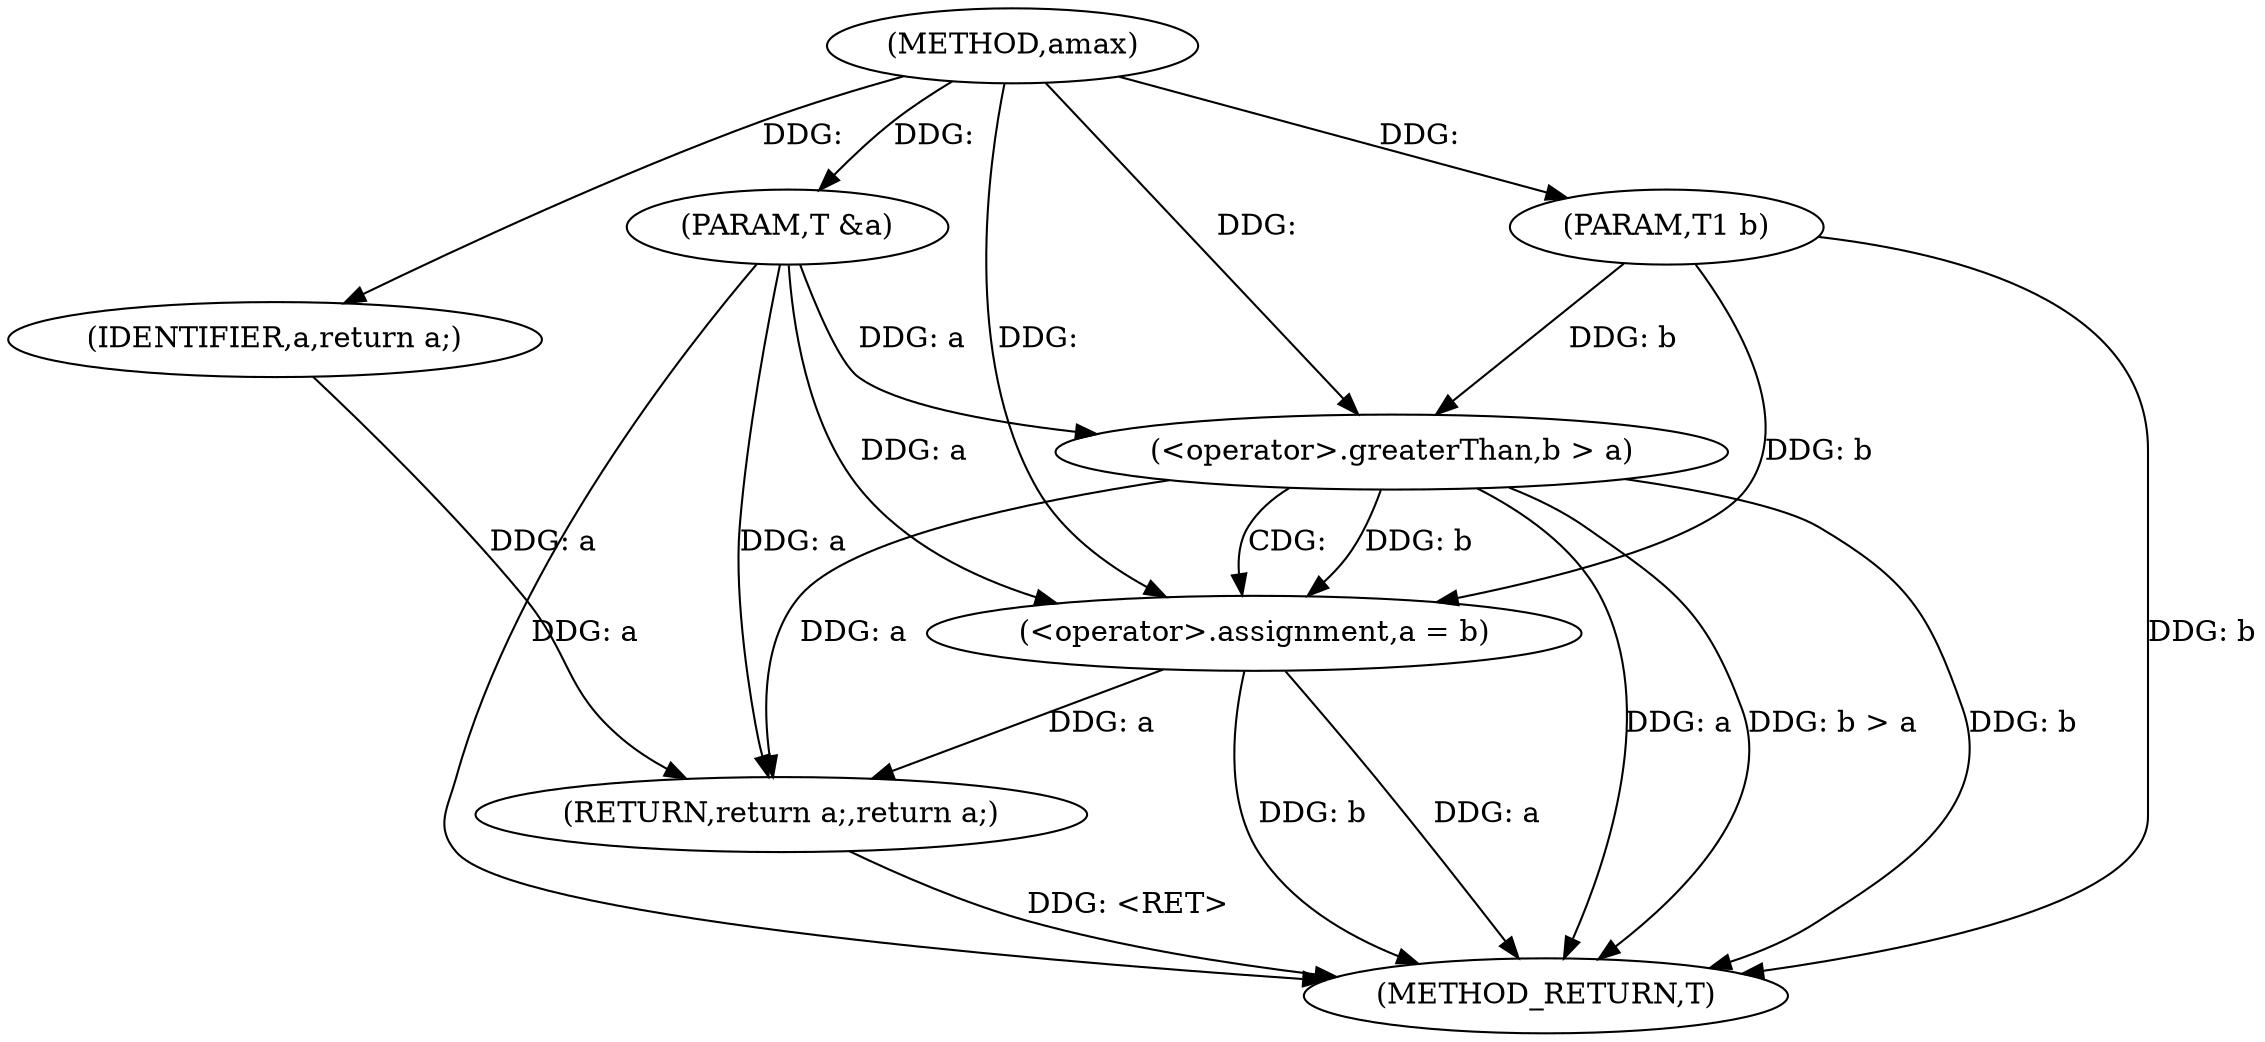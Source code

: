 digraph "amax" {  
"1000121" [label = "(METHOD,amax)" ]
"1000134" [label = "(METHOD_RETURN,T)" ]
"1000122" [label = "(PARAM,T &a)" ]
"1000123" [label = "(PARAM,T1 b)" ]
"1000132" [label = "(RETURN,return a;,return a;)" ]
"1000126" [label = "(<operator>.greaterThan,b > a)" ]
"1000129" [label = "(<operator>.assignment,a = b)" ]
"1000133" [label = "(IDENTIFIER,a,return a;)" ]
  "1000132" -> "1000134"  [ label = "DDG: <RET>"] 
  "1000122" -> "1000134"  [ label = "DDG: a"] 
  "1000123" -> "1000134"  [ label = "DDG: b"] 
  "1000126" -> "1000134"  [ label = "DDG: b"] 
  "1000126" -> "1000134"  [ label = "DDG: a"] 
  "1000126" -> "1000134"  [ label = "DDG: b > a"] 
  "1000129" -> "1000134"  [ label = "DDG: a"] 
  "1000129" -> "1000134"  [ label = "DDG: b"] 
  "1000121" -> "1000122"  [ label = "DDG: "] 
  "1000121" -> "1000123"  [ label = "DDG: "] 
  "1000133" -> "1000132"  [ label = "DDG: a"] 
  "1000126" -> "1000132"  [ label = "DDG: a"] 
  "1000129" -> "1000132"  [ label = "DDG: a"] 
  "1000122" -> "1000132"  [ label = "DDG: a"] 
  "1000126" -> "1000129"  [ label = "DDG: b"] 
  "1000123" -> "1000129"  [ label = "DDG: b"] 
  "1000121" -> "1000129"  [ label = "DDG: "] 
  "1000121" -> "1000133"  [ label = "DDG: "] 
  "1000123" -> "1000126"  [ label = "DDG: b"] 
  "1000121" -> "1000126"  [ label = "DDG: "] 
  "1000122" -> "1000126"  [ label = "DDG: a"] 
  "1000122" -> "1000129"  [ label = "DDG: a"] 
  "1000126" -> "1000129"  [ label = "CDG: "] 
}

